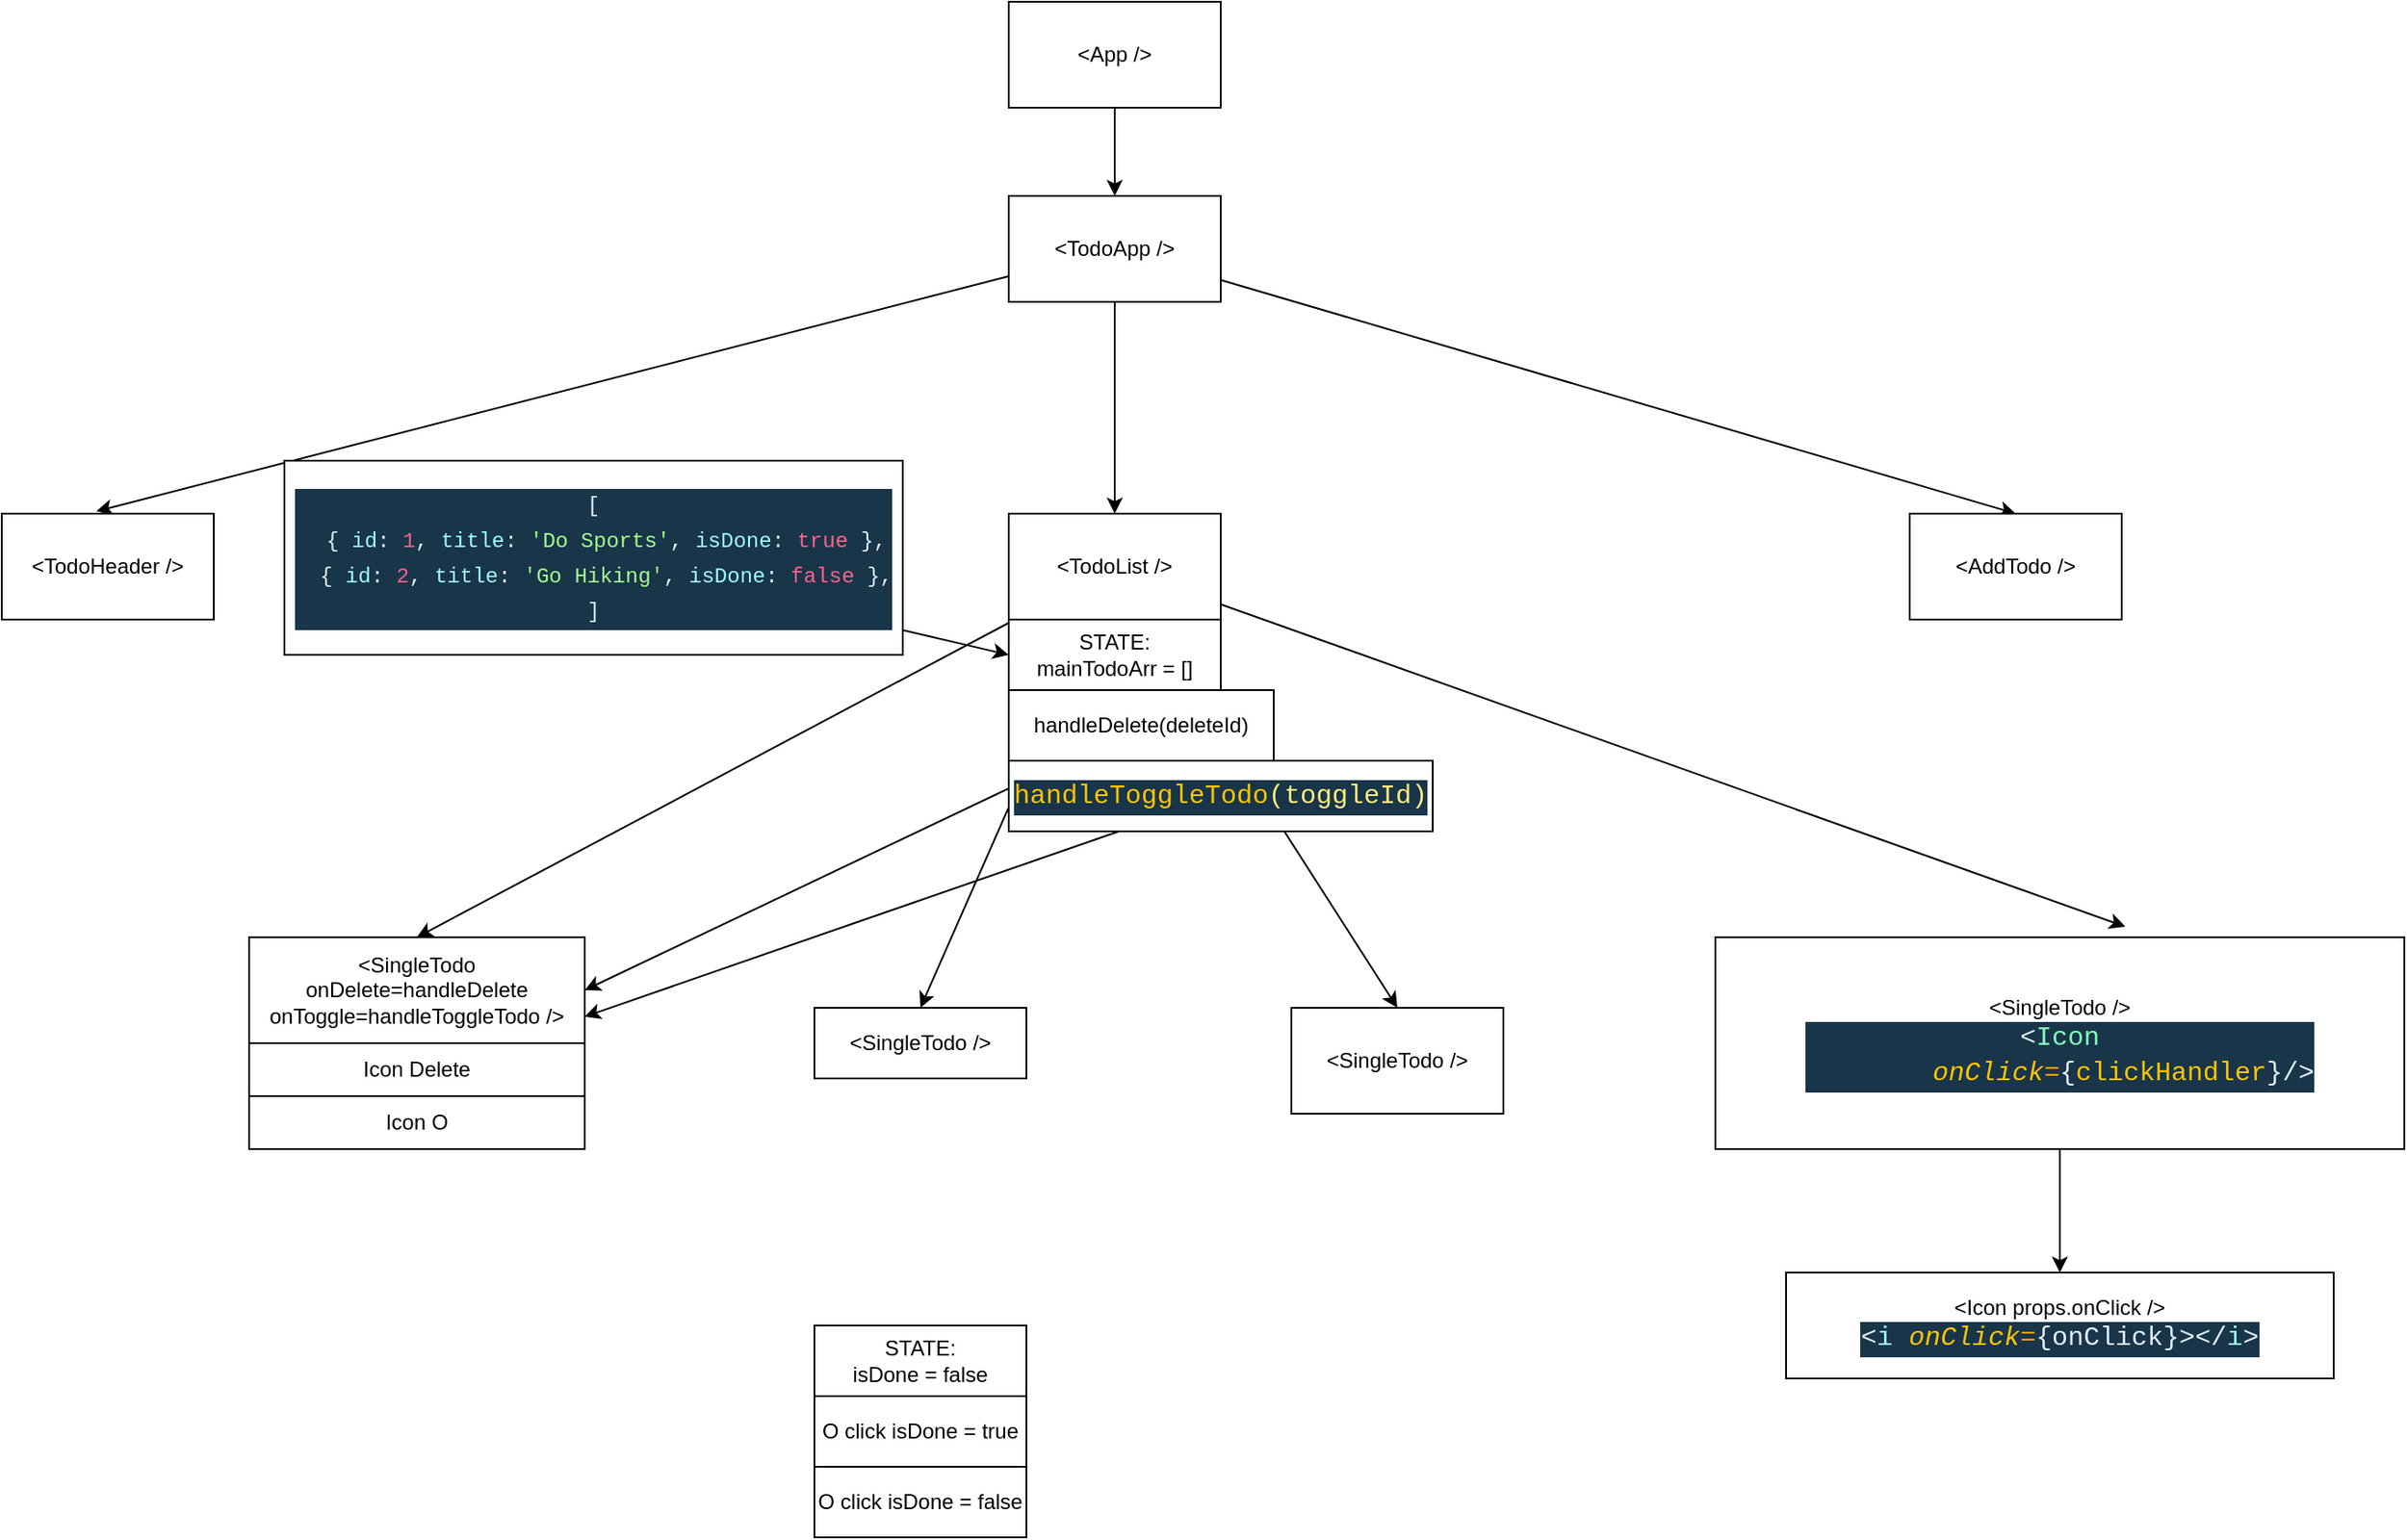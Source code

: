 <mxfile>
    <diagram id="KUstwBEOk2UICQYK5f2p" name="Page-1">
        <mxGraphModel dx="1994" dy="1505" grid="1" gridSize="10" guides="1" tooltips="1" connect="1" arrows="1" fold="1" page="1" pageScale="1" pageWidth="850" pageHeight="1100" math="0" shadow="0">
            <root>
                <mxCell id="0"/>
                <mxCell id="1" parent="0"/>
                <mxCell id="27" style="edgeStyle=none;html=1;entryX=0.5;entryY=0;entryDx=0;entryDy=0;" edge="1" parent="1" source="2" target="3">
                    <mxGeometry relative="1" as="geometry"/>
                </mxCell>
                <mxCell id="2" value="&amp;lt;App /&amp;gt;" style="rounded=0;whiteSpace=wrap;html=1;" parent="1" vertex="1">
                    <mxGeometry x="240" y="-130" width="120" height="60" as="geometry"/>
                </mxCell>
                <mxCell id="10" style="edgeStyle=none;html=1;entryX=0.446;entryY=-0.022;entryDx=0;entryDy=0;entryPerimeter=0;" parent="1" source="3" target="4" edge="1">
                    <mxGeometry relative="1" as="geometry"/>
                </mxCell>
                <mxCell id="11" value="" style="edgeStyle=none;html=1;" parent="1" source="3" target="5" edge="1">
                    <mxGeometry relative="1" as="geometry"/>
                </mxCell>
                <mxCell id="12" style="edgeStyle=none;html=1;entryX=0.5;entryY=0;entryDx=0;entryDy=0;" parent="1" source="3" target="6" edge="1">
                    <mxGeometry relative="1" as="geometry"/>
                </mxCell>
                <mxCell id="3" value="&amp;lt;TodoApp /&amp;gt;" style="rounded=0;whiteSpace=wrap;html=1;" parent="1" vertex="1">
                    <mxGeometry x="240" y="-20" width="120" height="60" as="geometry"/>
                </mxCell>
                <mxCell id="4" value="&amp;lt;TodoHeader /&amp;gt;" style="rounded=0;whiteSpace=wrap;html=1;" parent="1" vertex="1">
                    <mxGeometry x="-330" y="160" width="120" height="60" as="geometry"/>
                </mxCell>
                <mxCell id="13" style="edgeStyle=none;html=1;entryX=0.5;entryY=0;entryDx=0;entryDy=0;" parent="1" source="5" target="7" edge="1">
                    <mxGeometry relative="1" as="geometry"/>
                </mxCell>
                <mxCell id="14" style="edgeStyle=none;html=1;entryX=0.5;entryY=0;entryDx=0;entryDy=0;" parent="1" source="5" target="8" edge="1">
                    <mxGeometry relative="1" as="geometry"/>
                </mxCell>
                <mxCell id="15" style="edgeStyle=none;html=1;entryX=0.5;entryY=0;entryDx=0;entryDy=0;" parent="1" source="5" target="9" edge="1">
                    <mxGeometry relative="1" as="geometry"/>
                </mxCell>
                <mxCell id="17" style="edgeStyle=none;html=1;entryX=0.595;entryY=-0.05;entryDx=0;entryDy=0;entryPerimeter=0;" parent="1" source="5" target="16" edge="1">
                    <mxGeometry relative="1" as="geometry"/>
                </mxCell>
                <mxCell id="5" value="&amp;lt;TodoList /&amp;gt;" style="rounded=0;whiteSpace=wrap;html=1;" parent="1" vertex="1">
                    <mxGeometry x="240" y="160" width="120" height="60" as="geometry"/>
                </mxCell>
                <mxCell id="6" value="&amp;lt;AddTodo /&amp;gt;" style="rounded=0;whiteSpace=wrap;html=1;" parent="1" vertex="1">
                    <mxGeometry x="750" y="160" width="120" height="60" as="geometry"/>
                </mxCell>
                <mxCell id="7" value="&amp;lt;SingleTodo onDelete=handleDelete &lt;br&gt;onToggle=handleToggleTodo /&amp;gt;" style="rounded=0;whiteSpace=wrap;html=1;" parent="1" vertex="1">
                    <mxGeometry x="-190" y="400" width="190" height="60" as="geometry"/>
                </mxCell>
                <mxCell id="8" value="&amp;lt;SingleTodo /&amp;gt;" style="rounded=0;whiteSpace=wrap;html=1;" parent="1" vertex="1">
                    <mxGeometry x="130" y="440" width="120" height="40" as="geometry"/>
                </mxCell>
                <mxCell id="9" value="&amp;lt;SingleTodo /&amp;gt;" style="rounded=0;whiteSpace=wrap;html=1;" parent="1" vertex="1">
                    <mxGeometry x="400" y="440" width="120" height="60" as="geometry"/>
                </mxCell>
                <mxCell id="24" style="edgeStyle=none;html=1;entryX=0.5;entryY=0;entryDx=0;entryDy=0;" parent="1" source="16" target="23" edge="1">
                    <mxGeometry relative="1" as="geometry"/>
                </mxCell>
                <mxCell id="16" value="&amp;lt;SingleTodo /&amp;gt;&lt;br&gt;&lt;div style=&quot;color: rgb(255 , 255 , 255) ; background-color: rgb(25 , 53 , 73) ; font-family: &amp;#34;cascadia code&amp;#34; , &amp;#34;menlo&amp;#34; , &amp;#34;monaco&amp;#34; , &amp;#34;courier new&amp;#34; , monospace , &amp;#34;consolas&amp;#34; , &amp;#34;courier new&amp;#34; , monospace ; font-size: 15px ; line-height: 20px&quot;&gt;&lt;div&gt;&lt;span style=&quot;color: #e1efff&quot;&gt;&amp;lt;&lt;/span&gt;&lt;span style=&quot;color: #80ffbb&quot;&gt;Icon&lt;/span&gt;&lt;/div&gt;&lt;div&gt;&lt;span style=&quot;color: #9effff&quot;&gt;&amp;nbsp; &amp;nbsp; &amp;nbsp; &amp;nbsp; &lt;/span&gt;&lt;span style=&quot;color: #ffc600 ; font-style: italic&quot;&gt;onClick&lt;/span&gt;&lt;span style=&quot;color: #ff9d00&quot;&gt;=&lt;/span&gt;&lt;span style=&quot;color: #e1efff&quot;&gt;{&lt;/span&gt;&lt;span style=&quot;color: #ffc600&quot;&gt;clickHandler&lt;/span&gt;&lt;span style=&quot;color: #e1efff&quot;&gt;}&lt;/span&gt;&lt;span style=&quot;color: rgb(225 , 239 , 255)&quot;&gt;/&amp;gt;&lt;/span&gt;&lt;/div&gt;&lt;/div&gt;" style="rounded=0;whiteSpace=wrap;html=1;" parent="1" vertex="1">
                    <mxGeometry x="640" y="400" width="390" height="120" as="geometry"/>
                </mxCell>
                <mxCell id="20" value="STATE: &lt;br&gt;isDone = false" style="rounded=0;whiteSpace=wrap;html=1;" parent="1" vertex="1">
                    <mxGeometry x="130" y="620" width="120" height="40" as="geometry"/>
                </mxCell>
                <mxCell id="21" value="O click isDone = true" style="rounded=0;whiteSpace=wrap;html=1;" parent="1" vertex="1">
                    <mxGeometry x="130" y="660" width="120" height="40" as="geometry"/>
                </mxCell>
                <mxCell id="22" value="O click isDone = false" style="rounded=0;whiteSpace=wrap;html=1;" parent="1" vertex="1">
                    <mxGeometry x="130" y="700" width="120" height="40" as="geometry"/>
                </mxCell>
                <mxCell id="23" value="&amp;lt;Icon props.onClick /&amp;gt;&lt;br&gt;&lt;div style=&quot;color: rgb(255 , 255 , 255) ; background-color: rgb(25 , 53 , 73) ; font-family: &amp;#34;cascadia code&amp;#34; , &amp;#34;menlo&amp;#34; , &amp;#34;monaco&amp;#34; , &amp;#34;courier new&amp;#34; , monospace , &amp;#34;consolas&amp;#34; , &amp;#34;courier new&amp;#34; , monospace ; font-size: 15px ; line-height: 20px&quot;&gt;&lt;span style=&quot;color: #e1efff&quot;&gt;&amp;lt;&lt;/span&gt;&lt;span style=&quot;color: #9effff&quot;&gt;i&lt;/span&gt;&lt;span style=&quot;color: #9effff&quot;&gt; &lt;/span&gt;&lt;span style=&quot;color: #ffc600 ; font-style: italic&quot;&gt;onClick&lt;/span&gt;&lt;span style=&quot;color: #ff9d00&quot;&gt;=&lt;/span&gt;&lt;span style=&quot;color: #e1efff&quot;&gt;{&lt;/span&gt;&lt;span style=&quot;color: #e1efff&quot;&gt;onClick&lt;/span&gt;&lt;span style=&quot;color: #e1efff&quot;&gt;}&lt;/span&gt;&lt;span style=&quot;color: #e1efff&quot;&gt;&amp;gt;&amp;lt;/&lt;/span&gt;&lt;span style=&quot;color: #9effff&quot;&gt;i&lt;/span&gt;&lt;span style=&quot;color: #e1efff&quot;&gt;&amp;gt;&lt;/span&gt;&lt;/div&gt;" style="rounded=0;whiteSpace=wrap;html=1;" parent="1" vertex="1">
                    <mxGeometry x="680" y="590" width="310" height="60" as="geometry"/>
                </mxCell>
                <mxCell id="26" value="" style="edgeStyle=none;html=1;fontSize=12;entryX=0;entryY=0.5;entryDx=0;entryDy=0;" parent="1" source="25" target="28" edge="1">
                    <mxGeometry relative="1" as="geometry"/>
                </mxCell>
                <mxCell id="25" value="&lt;div style=&quot;color: rgb(255 , 255 , 255) ; background-color: rgb(25 , 53 , 73) ; font-family: &amp;#34;cascadia code&amp;#34; , &amp;#34;menlo&amp;#34; , &amp;#34;monaco&amp;#34; , &amp;#34;courier new&amp;#34; , monospace , &amp;#34;consolas&amp;#34; , &amp;#34;courier new&amp;#34; , monospace ; line-height: 20px&quot;&gt;&lt;div&gt;&lt;span style=&quot;color: #e1efff&quot;&gt;[&lt;/span&gt;&lt;/div&gt;&lt;div&gt;&lt;span style=&quot;color: #9effff&quot;&gt;&amp;nbsp; &lt;/span&gt;&lt;span style=&quot;color: #e1efff&quot;&gt;{&lt;/span&gt;&lt;span style=&quot;color: #9effff&quot;&gt; &lt;/span&gt;&lt;span style=&quot;color: #9effff&quot;&gt;id&lt;/span&gt;&lt;span style=&quot;color: #e1efff&quot;&gt;:&lt;/span&gt;&lt;span style=&quot;color: #9effff&quot;&gt; &lt;/span&gt;&lt;span style=&quot;color: #ff628c&quot;&gt;1&lt;/span&gt;&lt;span style=&quot;color: #e1efff&quot;&gt;,&lt;/span&gt;&lt;span style=&quot;color: #9effff&quot;&gt; &lt;/span&gt;&lt;span style=&quot;color: #9effff&quot;&gt;title&lt;/span&gt;&lt;span style=&quot;color: #e1efff&quot;&gt;:&lt;/span&gt;&lt;span style=&quot;color: #9effff&quot;&gt; &lt;/span&gt;&lt;span style=&quot;color: #92fc79&quot;&gt;'&lt;/span&gt;&lt;span style=&quot;color: #a5ff90&quot;&gt;Do Sports&lt;/span&gt;&lt;span style=&quot;color: #92fc79&quot;&gt;'&lt;/span&gt;&lt;span style=&quot;color: #e1efff&quot;&gt;,&lt;/span&gt;&lt;span style=&quot;color: #9effff&quot;&gt; &lt;/span&gt;&lt;span style=&quot;color: #9effff&quot;&gt;isDone&lt;/span&gt;&lt;span style=&quot;color: #e1efff&quot;&gt;:&lt;/span&gt;&lt;span style=&quot;color: #9effff&quot;&gt; &lt;/span&gt;&lt;span style=&quot;color: #ff628c&quot;&gt;true&lt;/span&gt;&lt;span style=&quot;color: #9effff&quot;&gt; &lt;/span&gt;&lt;span style=&quot;color: #e1efff&quot;&gt;},&lt;/span&gt;&lt;/div&gt;&lt;div&gt;&lt;span style=&quot;color: #9effff&quot;&gt;&amp;nbsp; &lt;/span&gt;&lt;span style=&quot;color: #e1efff&quot;&gt;{&lt;/span&gt;&lt;span style=&quot;color: #9effff&quot;&gt; &lt;/span&gt;&lt;span style=&quot;color: #9effff&quot;&gt;id&lt;/span&gt;&lt;span style=&quot;color: #e1efff&quot;&gt;:&lt;/span&gt;&lt;span style=&quot;color: #9effff&quot;&gt; &lt;/span&gt;&lt;span style=&quot;color: #ff628c&quot;&gt;2&lt;/span&gt;&lt;span style=&quot;color: #e1efff&quot;&gt;,&lt;/span&gt;&lt;span style=&quot;color: #9effff&quot;&gt; &lt;/span&gt;&lt;span style=&quot;color: #9effff&quot;&gt;title&lt;/span&gt;&lt;span style=&quot;color: #e1efff&quot;&gt;:&lt;/span&gt;&lt;span style=&quot;color: #9effff&quot;&gt; &lt;/span&gt;&lt;span style=&quot;color: #92fc79&quot;&gt;'&lt;/span&gt;&lt;span style=&quot;color: #a5ff90&quot;&gt;Go Hiking&lt;/span&gt;&lt;span style=&quot;color: #92fc79&quot;&gt;'&lt;/span&gt;&lt;span style=&quot;color: #e1efff&quot;&gt;,&lt;/span&gt;&lt;span style=&quot;color: #9effff&quot;&gt; &lt;/span&gt;&lt;span style=&quot;color: #9effff&quot;&gt;isDone&lt;/span&gt;&lt;span style=&quot;color: #e1efff&quot;&gt;:&lt;/span&gt;&lt;span style=&quot;color: #9effff&quot;&gt; &lt;/span&gt;&lt;span style=&quot;color: #ff628c&quot;&gt;false&lt;/span&gt;&lt;span style=&quot;color: #9effff&quot;&gt; &lt;/span&gt;&lt;span style=&quot;color: #e1efff&quot;&gt;},&lt;/span&gt;&lt;/div&gt;&lt;div&gt;&lt;span style=&quot;color: #e1efff&quot;&gt;]&lt;/span&gt;&lt;/div&gt;&lt;/div&gt;" style="rounded=0;whiteSpace=wrap;html=1;" parent="1" vertex="1">
                    <mxGeometry x="-170" y="130" width="350" height="110" as="geometry"/>
                </mxCell>
                <mxCell id="28" value="STATE: &lt;br&gt;mainTodoArr = []" style="rounded=0;whiteSpace=wrap;html=1;" vertex="1" parent="1">
                    <mxGeometry x="240" y="220" width="120" height="40" as="geometry"/>
                </mxCell>
                <mxCell id="29" value="Icon Delete" style="rounded=0;whiteSpace=wrap;html=1;" vertex="1" parent="1">
                    <mxGeometry x="-190" y="460" width="190" height="30" as="geometry"/>
                </mxCell>
                <mxCell id="32" style="edgeStyle=none;html=1;entryX=1;entryY=0.5;entryDx=0;entryDy=0;" edge="1" parent="1" source="31" target="7">
                    <mxGeometry relative="1" as="geometry"/>
                </mxCell>
                <mxCell id="31" value="handleDelete(deleteId)" style="rounded=0;whiteSpace=wrap;html=1;" vertex="1" parent="1">
                    <mxGeometry x="240" y="260" width="150" height="40" as="geometry"/>
                </mxCell>
                <mxCell id="34" style="edgeStyle=none;html=1;entryX=1;entryY=0.75;entryDx=0;entryDy=0;" edge="1" parent="1" source="33" target="7">
                    <mxGeometry relative="1" as="geometry"/>
                </mxCell>
                <mxCell id="33" value="&lt;div style=&quot;color: rgb(255 , 255 , 255) ; background-color: rgb(25 , 53 , 73) ; font-family: &amp;#34;cascadia code&amp;#34; , &amp;#34;menlo&amp;#34; , &amp;#34;monaco&amp;#34; , &amp;#34;courier new&amp;#34; , monospace , &amp;#34;consolas&amp;#34; , &amp;#34;courier new&amp;#34; , monospace ; font-size: 15px ; line-height: 20px&quot;&gt;&lt;span style=&quot;color: #ffc600&quot;&gt;handleToggleTodo&lt;/span&gt;&lt;span style=&quot;color: #ffee80&quot;&gt;(toggleId)&lt;/span&gt;&lt;/div&gt;" style="rounded=0;whiteSpace=wrap;html=1;" vertex="1" parent="1">
                    <mxGeometry x="240" y="300" width="240" height="40" as="geometry"/>
                </mxCell>
                <mxCell id="35" value="Icon O" style="rounded=0;whiteSpace=wrap;html=1;" vertex="1" parent="1">
                    <mxGeometry x="-190" y="490" width="190" height="30" as="geometry"/>
                </mxCell>
            </root>
        </mxGraphModel>
    </diagram>
</mxfile>
